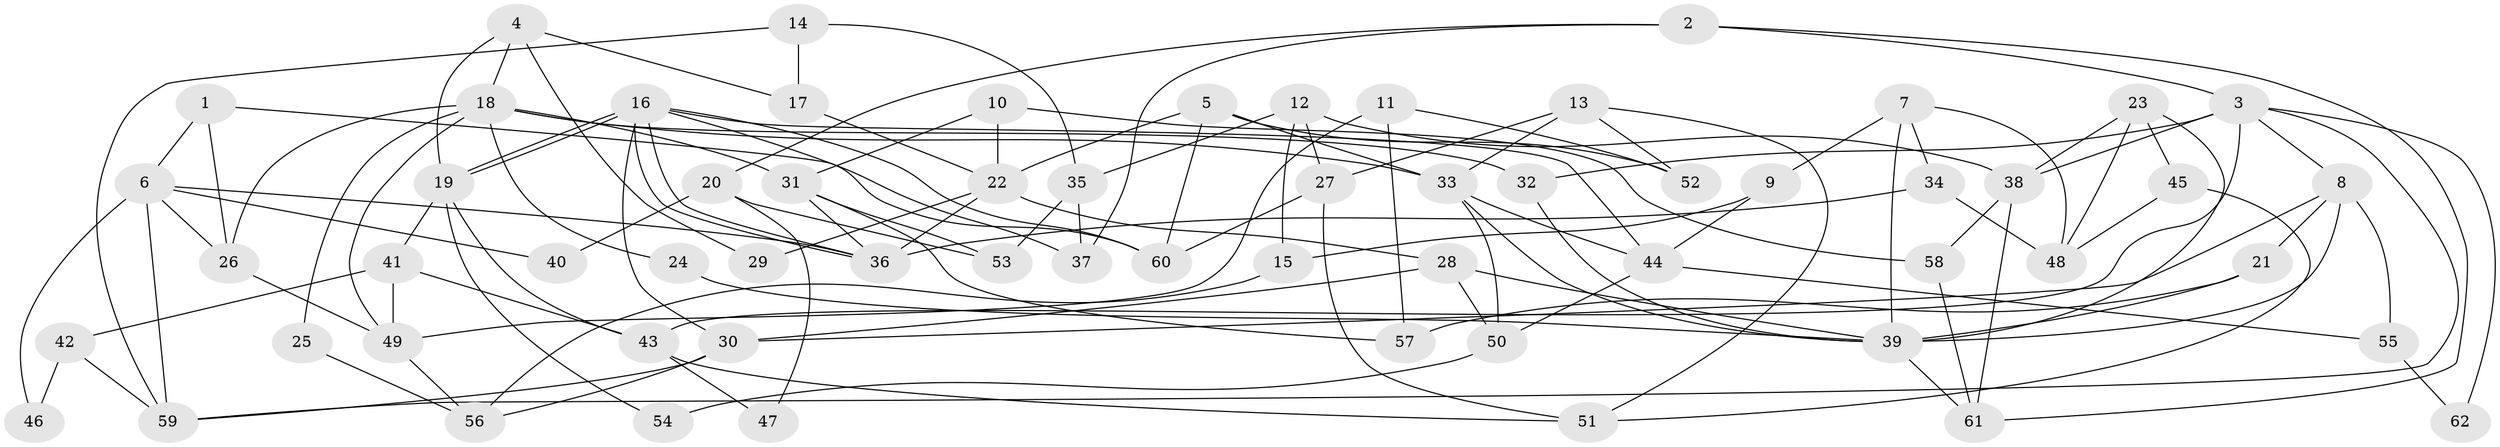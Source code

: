 // Generated by graph-tools (version 1.1) at 2025/15/03/09/25 04:15:18]
// undirected, 62 vertices, 124 edges
graph export_dot {
graph [start="1"]
  node [color=gray90,style=filled];
  1;
  2;
  3;
  4;
  5;
  6;
  7;
  8;
  9;
  10;
  11;
  12;
  13;
  14;
  15;
  16;
  17;
  18;
  19;
  20;
  21;
  22;
  23;
  24;
  25;
  26;
  27;
  28;
  29;
  30;
  31;
  32;
  33;
  34;
  35;
  36;
  37;
  38;
  39;
  40;
  41;
  42;
  43;
  44;
  45;
  46;
  47;
  48;
  49;
  50;
  51;
  52;
  53;
  54;
  55;
  56;
  57;
  58;
  59;
  60;
  61;
  62;
  1 -- 26;
  1 -- 60;
  1 -- 6;
  2 -- 61;
  2 -- 3;
  2 -- 20;
  2 -- 37;
  3 -- 8;
  3 -- 59;
  3 -- 32;
  3 -- 38;
  3 -- 43;
  3 -- 62;
  4 -- 17;
  4 -- 19;
  4 -- 18;
  4 -- 29;
  5 -- 52;
  5 -- 60;
  5 -- 22;
  5 -- 33;
  6 -- 36;
  6 -- 26;
  6 -- 40;
  6 -- 46;
  6 -- 59;
  7 -- 39;
  7 -- 34;
  7 -- 9;
  7 -- 48;
  8 -- 30;
  8 -- 39;
  8 -- 21;
  8 -- 55;
  9 -- 44;
  9 -- 15;
  10 -- 58;
  10 -- 31;
  10 -- 22;
  11 -- 49;
  11 -- 57;
  11 -- 52;
  12 -- 38;
  12 -- 15;
  12 -- 27;
  12 -- 35;
  13 -- 51;
  13 -- 33;
  13 -- 27;
  13 -- 52;
  14 -- 35;
  14 -- 59;
  14 -- 17;
  15 -- 56;
  16 -- 36;
  16 -- 36;
  16 -- 19;
  16 -- 19;
  16 -- 30;
  16 -- 37;
  16 -- 44;
  16 -- 60;
  17 -- 22;
  18 -- 33;
  18 -- 24;
  18 -- 25;
  18 -- 26;
  18 -- 31;
  18 -- 32;
  18 -- 49;
  19 -- 41;
  19 -- 43;
  19 -- 54;
  20 -- 53;
  20 -- 40;
  20 -- 47;
  21 -- 39;
  21 -- 57;
  22 -- 28;
  22 -- 29;
  22 -- 36;
  23 -- 45;
  23 -- 39;
  23 -- 38;
  23 -- 48;
  24 -- 39;
  25 -- 56;
  26 -- 49;
  27 -- 51;
  27 -- 60;
  28 -- 39;
  28 -- 30;
  28 -- 50;
  30 -- 56;
  30 -- 59;
  31 -- 36;
  31 -- 53;
  31 -- 57;
  32 -- 39;
  33 -- 44;
  33 -- 39;
  33 -- 50;
  34 -- 48;
  34 -- 36;
  35 -- 37;
  35 -- 53;
  38 -- 58;
  38 -- 61;
  39 -- 61;
  41 -- 49;
  41 -- 43;
  41 -- 42;
  42 -- 59;
  42 -- 46;
  43 -- 47;
  43 -- 51;
  44 -- 50;
  44 -- 55;
  45 -- 48;
  45 -- 51;
  49 -- 56;
  50 -- 54;
  55 -- 62;
  58 -- 61;
}
